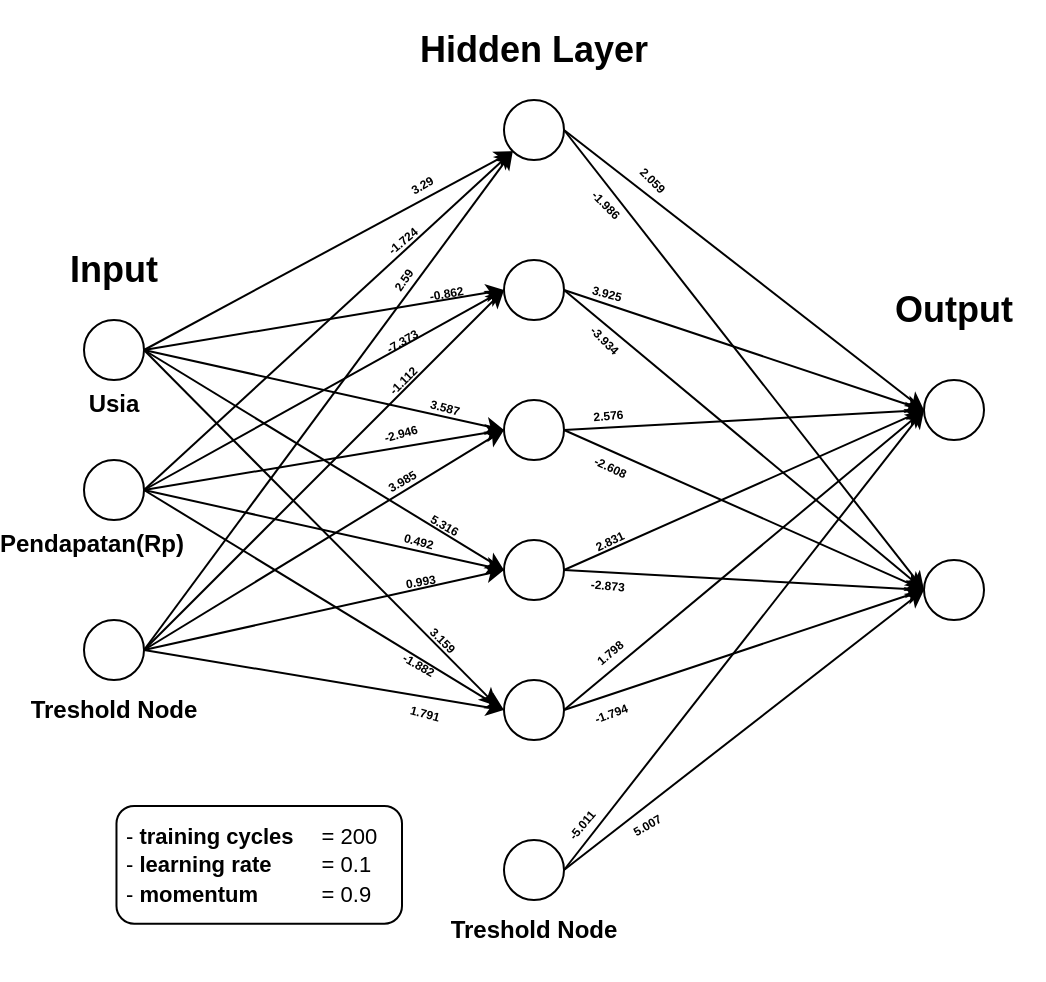 <mxfile version="25.0.1">
  <diagram name="Page-1" id="X04Mw3Gw8nxOII69zzvJ">
    <mxGraphModel dx="1034" dy="477" grid="1" gridSize="10" guides="1" tooltips="1" connect="1" arrows="1" fold="1" page="1" pageScale="1" pageWidth="850" pageHeight="1100" math="0" shadow="0">
      <root>
        <mxCell id="0" />
        <mxCell id="1" parent="0" />
        <mxCell id="LGlkHWS4qKsqTmbDjTO9-1" value="" style="ellipse;whiteSpace=wrap;html=1;aspect=fixed;" vertex="1" parent="1">
          <mxGeometry x="161" y="398" width="30" height="30" as="geometry" />
        </mxCell>
        <mxCell id="LGlkHWS4qKsqTmbDjTO9-2" value="" style="ellipse;whiteSpace=wrap;html=1;aspect=fixed;" vertex="1" parent="1">
          <mxGeometry x="161" y="248" width="30" height="30" as="geometry" />
        </mxCell>
        <mxCell id="LGlkHWS4qKsqTmbDjTO9-3" value="" style="ellipse;whiteSpace=wrap;html=1;aspect=fixed;" vertex="1" parent="1">
          <mxGeometry x="161" y="318" width="30" height="30" as="geometry" />
        </mxCell>
        <mxCell id="LGlkHWS4qKsqTmbDjTO9-4" value="" style="ellipse;whiteSpace=wrap;html=1;aspect=fixed;" vertex="1" parent="1">
          <mxGeometry x="371" y="508" width="30" height="30" as="geometry" />
        </mxCell>
        <mxCell id="LGlkHWS4qKsqTmbDjTO9-6" value="" style="ellipse;whiteSpace=wrap;html=1;aspect=fixed;" vertex="1" parent="1">
          <mxGeometry x="371" y="138" width="30" height="30" as="geometry" />
        </mxCell>
        <mxCell id="LGlkHWS4qKsqTmbDjTO9-7" value="" style="ellipse;whiteSpace=wrap;html=1;aspect=fixed;" vertex="1" parent="1">
          <mxGeometry x="371" y="218" width="30" height="30" as="geometry" />
        </mxCell>
        <mxCell id="LGlkHWS4qKsqTmbDjTO9-8" value="" style="ellipse;whiteSpace=wrap;html=1;aspect=fixed;" vertex="1" parent="1">
          <mxGeometry x="371" y="288" width="30" height="30" as="geometry" />
        </mxCell>
        <mxCell id="LGlkHWS4qKsqTmbDjTO9-9" value="" style="ellipse;whiteSpace=wrap;html=1;aspect=fixed;" vertex="1" parent="1">
          <mxGeometry x="371" y="358" width="30" height="30" as="geometry" />
        </mxCell>
        <mxCell id="LGlkHWS4qKsqTmbDjTO9-10" value="" style="ellipse;whiteSpace=wrap;html=1;aspect=fixed;" vertex="1" parent="1">
          <mxGeometry x="371" y="428" width="30" height="30" as="geometry" />
        </mxCell>
        <mxCell id="LGlkHWS4qKsqTmbDjTO9-13" value="" style="ellipse;whiteSpace=wrap;html=1;aspect=fixed;" vertex="1" parent="1">
          <mxGeometry x="581" y="368" width="30" height="30" as="geometry" />
        </mxCell>
        <mxCell id="LGlkHWS4qKsqTmbDjTO9-14" value="" style="ellipse;whiteSpace=wrap;html=1;aspect=fixed;" vertex="1" parent="1">
          <mxGeometry x="581" y="278" width="30" height="30" as="geometry" />
        </mxCell>
        <mxCell id="LGlkHWS4qKsqTmbDjTO9-15" value="" style="endArrow=classic;html=1;rounded=0;exitX=1;exitY=0.5;exitDx=0;exitDy=0;entryX=0;entryY=1;entryDx=0;entryDy=0;" edge="1" parent="1" source="LGlkHWS4qKsqTmbDjTO9-2" target="LGlkHWS4qKsqTmbDjTO9-6">
          <mxGeometry width="50" height="50" relative="1" as="geometry">
            <mxPoint x="431" y="438" as="sourcePoint" />
            <mxPoint x="481" y="388" as="targetPoint" />
          </mxGeometry>
        </mxCell>
        <mxCell id="LGlkHWS4qKsqTmbDjTO9-16" value="" style="endArrow=classic;html=1;rounded=0;exitX=1;exitY=0.5;exitDx=0;exitDy=0;entryX=0;entryY=1;entryDx=0;entryDy=0;" edge="1" parent="1" source="LGlkHWS4qKsqTmbDjTO9-1" target="LGlkHWS4qKsqTmbDjTO9-6">
          <mxGeometry width="50" height="50" relative="1" as="geometry">
            <mxPoint x="241" y="283" as="sourcePoint" />
            <mxPoint x="385" y="174" as="targetPoint" />
          </mxGeometry>
        </mxCell>
        <mxCell id="LGlkHWS4qKsqTmbDjTO9-17" value="" style="endArrow=classic;html=1;rounded=0;exitX=1;exitY=0.5;exitDx=0;exitDy=0;entryX=0;entryY=1;entryDx=0;entryDy=0;" edge="1" parent="1" source="LGlkHWS4qKsqTmbDjTO9-3" target="LGlkHWS4qKsqTmbDjTO9-6">
          <mxGeometry width="50" height="50" relative="1" as="geometry">
            <mxPoint x="251" y="293" as="sourcePoint" />
            <mxPoint x="371" y="168" as="targetPoint" />
          </mxGeometry>
        </mxCell>
        <mxCell id="LGlkHWS4qKsqTmbDjTO9-18" value="" style="endArrow=classic;html=1;rounded=0;exitX=1;exitY=0.5;exitDx=0;exitDy=0;entryX=0;entryY=0.5;entryDx=0;entryDy=0;" edge="1" parent="1" source="LGlkHWS4qKsqTmbDjTO9-2" target="LGlkHWS4qKsqTmbDjTO9-7">
          <mxGeometry width="50" height="50" relative="1" as="geometry">
            <mxPoint x="241" y="413" as="sourcePoint" />
            <mxPoint x="385" y="174" as="targetPoint" />
          </mxGeometry>
        </mxCell>
        <mxCell id="LGlkHWS4qKsqTmbDjTO9-19" value="" style="endArrow=classic;html=1;rounded=0;exitX=1;exitY=0.5;exitDx=0;exitDy=0;entryX=0;entryY=0.5;entryDx=0;entryDy=0;" edge="1" parent="1" source="LGlkHWS4qKsqTmbDjTO9-3" target="LGlkHWS4qKsqTmbDjTO9-7">
          <mxGeometry width="50" height="50" relative="1" as="geometry">
            <mxPoint x="241" y="283" as="sourcePoint" />
            <mxPoint x="381" y="243" as="targetPoint" />
          </mxGeometry>
        </mxCell>
        <mxCell id="LGlkHWS4qKsqTmbDjTO9-20" value="" style="endArrow=classic;html=1;rounded=0;exitX=1;exitY=0.5;exitDx=0;exitDy=0;entryX=0;entryY=0.5;entryDx=0;entryDy=0;" edge="1" parent="1" source="LGlkHWS4qKsqTmbDjTO9-1" target="LGlkHWS4qKsqTmbDjTO9-7">
          <mxGeometry width="50" height="50" relative="1" as="geometry">
            <mxPoint x="241" y="343" as="sourcePoint" />
            <mxPoint x="378" y="248" as="targetPoint" />
          </mxGeometry>
        </mxCell>
        <mxCell id="LGlkHWS4qKsqTmbDjTO9-21" value="" style="endArrow=classic;html=1;rounded=0;exitX=1;exitY=0.5;exitDx=0;exitDy=0;entryX=0;entryY=0.5;entryDx=0;entryDy=0;" edge="1" parent="1" source="LGlkHWS4qKsqTmbDjTO9-1" target="LGlkHWS4qKsqTmbDjTO9-8">
          <mxGeometry width="50" height="50" relative="1" as="geometry">
            <mxPoint x="241" y="413" as="sourcePoint" />
            <mxPoint x="381" y="243" as="targetPoint" />
          </mxGeometry>
        </mxCell>
        <mxCell id="LGlkHWS4qKsqTmbDjTO9-22" value="" style="endArrow=classic;html=1;rounded=0;exitX=1;exitY=0.5;exitDx=0;exitDy=0;entryX=0;entryY=0.5;entryDx=0;entryDy=0;" edge="1" parent="1" source="LGlkHWS4qKsqTmbDjTO9-2" target="LGlkHWS4qKsqTmbDjTO9-8">
          <mxGeometry width="50" height="50" relative="1" as="geometry">
            <mxPoint x="241" y="413" as="sourcePoint" />
            <mxPoint x="381" y="313" as="targetPoint" />
          </mxGeometry>
        </mxCell>
        <mxCell id="LGlkHWS4qKsqTmbDjTO9-23" value="" style="endArrow=classic;html=1;rounded=0;exitX=1;exitY=0.5;exitDx=0;exitDy=0;entryX=0;entryY=0.5;entryDx=0;entryDy=0;" edge="1" parent="1" source="LGlkHWS4qKsqTmbDjTO9-3" target="LGlkHWS4qKsqTmbDjTO9-8">
          <mxGeometry width="50" height="50" relative="1" as="geometry">
            <mxPoint x="241" y="283" as="sourcePoint" />
            <mxPoint x="381" y="313" as="targetPoint" />
          </mxGeometry>
        </mxCell>
        <mxCell id="LGlkHWS4qKsqTmbDjTO9-24" value="" style="endArrow=classic;html=1;rounded=0;entryX=0;entryY=0.5;entryDx=0;entryDy=0;exitX=1;exitY=0.5;exitDx=0;exitDy=0;" edge="1" parent="1" source="LGlkHWS4qKsqTmbDjTO9-1" target="LGlkHWS4qKsqTmbDjTO9-9">
          <mxGeometry width="50" height="50" relative="1" as="geometry">
            <mxPoint x="231" y="398" as="sourcePoint" />
            <mxPoint x="381" y="313" as="targetPoint" />
          </mxGeometry>
        </mxCell>
        <mxCell id="LGlkHWS4qKsqTmbDjTO9-25" value="" style="endArrow=classic;html=1;rounded=0;entryX=0;entryY=0.5;entryDx=0;entryDy=0;exitX=1;exitY=0.5;exitDx=0;exitDy=0;" edge="1" parent="1" source="LGlkHWS4qKsqTmbDjTO9-3" target="LGlkHWS4qKsqTmbDjTO9-9">
          <mxGeometry width="50" height="50" relative="1" as="geometry">
            <mxPoint x="241" y="413" as="sourcePoint" />
            <mxPoint x="381" y="383" as="targetPoint" />
          </mxGeometry>
        </mxCell>
        <mxCell id="LGlkHWS4qKsqTmbDjTO9-26" value="" style="endArrow=classic;html=1;rounded=0;entryX=0;entryY=0.5;entryDx=0;entryDy=0;exitX=1;exitY=0.5;exitDx=0;exitDy=0;" edge="1" parent="1" source="LGlkHWS4qKsqTmbDjTO9-2" target="LGlkHWS4qKsqTmbDjTO9-9">
          <mxGeometry width="50" height="50" relative="1" as="geometry">
            <mxPoint x="241" y="343" as="sourcePoint" />
            <mxPoint x="381" y="383" as="targetPoint" />
          </mxGeometry>
        </mxCell>
        <mxCell id="LGlkHWS4qKsqTmbDjTO9-27" value="" style="endArrow=classic;html=1;rounded=0;entryX=0;entryY=0.5;entryDx=0;entryDy=0;exitX=1;exitY=0.5;exitDx=0;exitDy=0;" edge="1" parent="1" source="LGlkHWS4qKsqTmbDjTO9-3" target="LGlkHWS4qKsqTmbDjTO9-10">
          <mxGeometry width="50" height="50" relative="1" as="geometry">
            <mxPoint x="191" y="338" as="sourcePoint" />
            <mxPoint x="381" y="383" as="targetPoint" />
          </mxGeometry>
        </mxCell>
        <mxCell id="LGlkHWS4qKsqTmbDjTO9-30" value="" style="endArrow=classic;html=1;rounded=0;entryX=-0.11;entryY=0.441;entryDx=0;entryDy=0;exitX=1;exitY=0.5;exitDx=0;exitDy=0;entryPerimeter=0;" edge="1" parent="1" source="LGlkHWS4qKsqTmbDjTO9-2" target="LGlkHWS4qKsqTmbDjTO9-10">
          <mxGeometry width="50" height="50" relative="1" as="geometry">
            <mxPoint x="211" y="433" as="sourcePoint" />
            <mxPoint x="391" y="463" as="targetPoint" />
          </mxGeometry>
        </mxCell>
        <mxCell id="LGlkHWS4qKsqTmbDjTO9-31" value="" style="endArrow=classic;html=1;rounded=0;entryX=0;entryY=0.5;entryDx=0;entryDy=0;exitX=1;exitY=0.5;exitDx=0;exitDy=0;" edge="1" parent="1" source="LGlkHWS4qKsqTmbDjTO9-1" target="LGlkHWS4qKsqTmbDjTO9-10">
          <mxGeometry width="50" height="50" relative="1" as="geometry">
            <mxPoint x="201" y="423" as="sourcePoint" />
            <mxPoint x="381" y="533" as="targetPoint" />
          </mxGeometry>
        </mxCell>
        <mxCell id="LGlkHWS4qKsqTmbDjTO9-34" value="" style="endArrow=classic;html=1;rounded=0;exitX=1;exitY=0.5;exitDx=0;exitDy=0;entryX=0;entryY=0.5;entryDx=0;entryDy=0;" edge="1" parent="1" source="LGlkHWS4qKsqTmbDjTO9-6" target="LGlkHWS4qKsqTmbDjTO9-14">
          <mxGeometry width="50" height="50" relative="1" as="geometry">
            <mxPoint x="201" y="273" as="sourcePoint" />
            <mxPoint x="385" y="174" as="targetPoint" />
          </mxGeometry>
        </mxCell>
        <mxCell id="LGlkHWS4qKsqTmbDjTO9-35" value="" style="endArrow=classic;html=1;rounded=0;exitX=1;exitY=0.5;exitDx=0;exitDy=0;entryX=0;entryY=0.5;entryDx=0;entryDy=0;" edge="1" parent="1" source="LGlkHWS4qKsqTmbDjTO9-7" target="LGlkHWS4qKsqTmbDjTO9-14">
          <mxGeometry width="50" height="50" relative="1" as="geometry">
            <mxPoint x="411" y="163" as="sourcePoint" />
            <mxPoint x="556" y="303" as="targetPoint" />
          </mxGeometry>
        </mxCell>
        <mxCell id="LGlkHWS4qKsqTmbDjTO9-36" value="" style="endArrow=classic;html=1;rounded=0;exitX=1;exitY=0.5;exitDx=0;exitDy=0;entryX=0;entryY=0.5;entryDx=0;entryDy=0;" edge="1" parent="1" source="LGlkHWS4qKsqTmbDjTO9-8" target="LGlkHWS4qKsqTmbDjTO9-14">
          <mxGeometry width="50" height="50" relative="1" as="geometry">
            <mxPoint x="411" y="243" as="sourcePoint" />
            <mxPoint x="556" y="303" as="targetPoint" />
          </mxGeometry>
        </mxCell>
        <mxCell id="LGlkHWS4qKsqTmbDjTO9-37" value="" style="endArrow=classic;html=1;rounded=0;exitX=1;exitY=0.5;exitDx=0;exitDy=0;entryX=0;entryY=0.5;entryDx=0;entryDy=0;" edge="1" parent="1" source="LGlkHWS4qKsqTmbDjTO9-9" target="LGlkHWS4qKsqTmbDjTO9-13">
          <mxGeometry width="50" height="50" relative="1" as="geometry">
            <mxPoint x="411" y="313" as="sourcePoint" />
            <mxPoint x="556" y="303" as="targetPoint" />
          </mxGeometry>
        </mxCell>
        <mxCell id="LGlkHWS4qKsqTmbDjTO9-38" value="" style="endArrow=classic;html=1;rounded=0;exitX=1;exitY=0.5;exitDx=0;exitDy=0;entryX=0;entryY=0.5;entryDx=0;entryDy=0;" edge="1" parent="1" source="LGlkHWS4qKsqTmbDjTO9-10" target="LGlkHWS4qKsqTmbDjTO9-13">
          <mxGeometry width="50" height="50" relative="1" as="geometry">
            <mxPoint x="411" y="383" as="sourcePoint" />
            <mxPoint x="556" y="393" as="targetPoint" />
          </mxGeometry>
        </mxCell>
        <mxCell id="LGlkHWS4qKsqTmbDjTO9-39" value="" style="endArrow=classic;html=1;rounded=0;exitX=1;exitY=0.5;exitDx=0;exitDy=0;entryX=0;entryY=0.5;entryDx=0;entryDy=0;" edge="1" parent="1" source="LGlkHWS4qKsqTmbDjTO9-4" target="LGlkHWS4qKsqTmbDjTO9-13">
          <mxGeometry width="50" height="50" relative="1" as="geometry">
            <mxPoint x="411" y="453" as="sourcePoint" />
            <mxPoint x="556" y="393" as="targetPoint" />
          </mxGeometry>
        </mxCell>
        <mxCell id="LGlkHWS4qKsqTmbDjTO9-40" value="" style="endArrow=classic;html=1;rounded=0;exitX=1;exitY=0.5;exitDx=0;exitDy=0;entryX=0;entryY=0.5;entryDx=0;entryDy=0;" edge="1" parent="1" source="LGlkHWS4qKsqTmbDjTO9-9" target="LGlkHWS4qKsqTmbDjTO9-14">
          <mxGeometry width="50" height="50" relative="1" as="geometry">
            <mxPoint x="411" y="313" as="sourcePoint" />
            <mxPoint x="556" y="303" as="targetPoint" />
          </mxGeometry>
        </mxCell>
        <mxCell id="LGlkHWS4qKsqTmbDjTO9-41" value="" style="endArrow=classic;html=1;rounded=0;exitX=1;exitY=0.5;exitDx=0;exitDy=0;entryX=0;entryY=0.5;entryDx=0;entryDy=0;" edge="1" parent="1" source="LGlkHWS4qKsqTmbDjTO9-10" target="LGlkHWS4qKsqTmbDjTO9-14">
          <mxGeometry width="50" height="50" relative="1" as="geometry">
            <mxPoint x="411" y="383" as="sourcePoint" />
            <mxPoint x="556" y="303" as="targetPoint" />
          </mxGeometry>
        </mxCell>
        <mxCell id="LGlkHWS4qKsqTmbDjTO9-42" value="" style="endArrow=classic;html=1;rounded=0;entryX=0;entryY=0.5;entryDx=0;entryDy=0;exitX=1;exitY=0.5;exitDx=0;exitDy=0;" edge="1" parent="1" source="LGlkHWS4qKsqTmbDjTO9-4" target="LGlkHWS4qKsqTmbDjTO9-14">
          <mxGeometry width="50" height="50" relative="1" as="geometry">
            <mxPoint x="411" y="518" as="sourcePoint" />
            <mxPoint x="556" y="303" as="targetPoint" />
          </mxGeometry>
        </mxCell>
        <mxCell id="LGlkHWS4qKsqTmbDjTO9-43" value="" style="endArrow=classic;html=1;rounded=0;exitX=1;exitY=0.5;exitDx=0;exitDy=0;entryX=0;entryY=0.5;entryDx=0;entryDy=0;" edge="1" parent="1" source="LGlkHWS4qKsqTmbDjTO9-8" target="LGlkHWS4qKsqTmbDjTO9-13">
          <mxGeometry width="50" height="50" relative="1" as="geometry">
            <mxPoint x="411" y="383" as="sourcePoint" />
            <mxPoint x="556" y="393" as="targetPoint" />
          </mxGeometry>
        </mxCell>
        <mxCell id="LGlkHWS4qKsqTmbDjTO9-44" value="" style="endArrow=classic;html=1;rounded=0;entryX=0;entryY=0.5;entryDx=0;entryDy=0;exitX=1;exitY=0.5;exitDx=0;exitDy=0;" edge="1" parent="1" source="LGlkHWS4qKsqTmbDjTO9-7" target="LGlkHWS4qKsqTmbDjTO9-13">
          <mxGeometry width="50" height="50" relative="1" as="geometry">
            <mxPoint x="411" y="248" as="sourcePoint" />
            <mxPoint x="556" y="393" as="targetPoint" />
          </mxGeometry>
        </mxCell>
        <mxCell id="LGlkHWS4qKsqTmbDjTO9-45" value="" style="endArrow=classic;html=1;rounded=0;entryX=0;entryY=0.5;entryDx=0;entryDy=0;exitX=1;exitY=0.5;exitDx=0;exitDy=0;" edge="1" parent="1" source="LGlkHWS4qKsqTmbDjTO9-6" target="LGlkHWS4qKsqTmbDjTO9-13">
          <mxGeometry width="50" height="50" relative="1" as="geometry">
            <mxPoint x="411" y="188" as="sourcePoint" />
            <mxPoint x="556" y="393" as="targetPoint" />
          </mxGeometry>
        </mxCell>
        <mxCell id="LGlkHWS4qKsqTmbDjTO9-46" value="&lt;b&gt;&lt;font style=&quot;font-size: 18px;&quot;&gt;Input&lt;/font&gt;&lt;/b&gt;" style="text;strokeColor=none;align=center;fillColor=none;html=1;verticalAlign=middle;whiteSpace=wrap;rounded=0;" vertex="1" parent="1">
          <mxGeometry x="131" y="198" width="90" height="50" as="geometry" />
        </mxCell>
        <mxCell id="LGlkHWS4qKsqTmbDjTO9-47" value="&lt;b&gt;&lt;font style=&quot;font-size: 18px;&quot;&gt;Hidden Layer&lt;/font&gt;&lt;/b&gt;" style="text;strokeColor=none;align=center;fillColor=none;html=1;verticalAlign=middle;whiteSpace=wrap;rounded=0;" vertex="1" parent="1">
          <mxGeometry x="326" y="88" width="120" height="50" as="geometry" />
        </mxCell>
        <mxCell id="LGlkHWS4qKsqTmbDjTO9-48" value="&lt;b&gt;&lt;font style=&quot;font-size: 18px;&quot;&gt;Output&lt;/font&gt;&lt;/b&gt;" style="text;strokeColor=none;align=center;fillColor=none;html=1;verticalAlign=middle;whiteSpace=wrap;rounded=0;" vertex="1" parent="1">
          <mxGeometry x="551" y="218" width="90" height="50" as="geometry" />
        </mxCell>
        <mxCell id="LGlkHWS4qKsqTmbDjTO9-50" value="&lt;b&gt;&lt;font style=&quot;font-size: 12px;&quot;&gt;Treshold Node&lt;/font&gt;&lt;/b&gt;" style="text;strokeColor=none;align=center;fillColor=none;html=1;verticalAlign=middle;whiteSpace=wrap;rounded=0;" vertex="1" parent="1">
          <mxGeometry x="131" y="418" width="90" height="50" as="geometry" />
        </mxCell>
        <mxCell id="LGlkHWS4qKsqTmbDjTO9-51" value="&lt;b&gt;&lt;font style=&quot;font-size: 12px;&quot;&gt;Treshold Node&lt;/font&gt;&lt;/b&gt;" style="text;strokeColor=none;align=center;fillColor=none;html=1;verticalAlign=middle;whiteSpace=wrap;rounded=0;" vertex="1" parent="1">
          <mxGeometry x="341" y="528" width="90" height="50" as="geometry" />
        </mxCell>
        <mxCell id="LGlkHWS4qKsqTmbDjTO9-52" value="&lt;font style=&quot;font-size: 6px;&quot;&gt;&lt;b style=&quot;&quot;&gt;3.29&lt;/b&gt;&lt;/font&gt;" style="text;strokeColor=none;align=center;fillColor=none;html=1;verticalAlign=middle;whiteSpace=wrap;rounded=0;rotation=-30;" vertex="1" parent="1">
          <mxGeometry x="307.24" y="170" width="43.76" height="17.06" as="geometry" />
        </mxCell>
        <mxCell id="LGlkHWS4qKsqTmbDjTO9-54" value="&lt;font style=&quot;font-size: 6px;&quot;&gt;&lt;b style=&quot;&quot;&gt;-1.724&lt;/b&gt;&lt;/font&gt;" style="text;strokeColor=none;align=center;fillColor=none;html=1;verticalAlign=middle;whiteSpace=wrap;rounded=0;rotation=-40;" vertex="1" parent="1">
          <mxGeometry x="297.24" y="198" width="43.76" height="17.06" as="geometry" />
        </mxCell>
        <mxCell id="LGlkHWS4qKsqTmbDjTO9-58" value="&lt;font style=&quot;font-size: 6px;&quot;&gt;&lt;b style=&quot;&quot;&gt;2.59&lt;/b&gt;&lt;/font&gt;" style="text;strokeColor=none;align=center;fillColor=none;html=1;verticalAlign=middle;whiteSpace=wrap;rounded=0;rotation=-55;" vertex="1" parent="1">
          <mxGeometry x="297.24" y="218" width="43.76" height="17.06" as="geometry" />
        </mxCell>
        <mxCell id="LGlkHWS4qKsqTmbDjTO9-61" value="&lt;font style=&quot;font-size: 6px;&quot;&gt;&lt;b style=&quot;&quot;&gt;-0.862&lt;/b&gt;&lt;/font&gt;" style="text;strokeColor=none;align=center;fillColor=none;html=1;verticalAlign=middle;whiteSpace=wrap;rounded=0;rotation=-10;" vertex="1" parent="1">
          <mxGeometry x="320" y="224.47" width="43.76" height="17.06" as="geometry" />
        </mxCell>
        <mxCell id="LGlkHWS4qKsqTmbDjTO9-62" value="&lt;font style=&quot;font-size: 6px;&quot;&gt;&lt;b style=&quot;&quot;&gt;-7.373&lt;/b&gt;&lt;/font&gt;" style="text;strokeColor=none;align=center;fillColor=none;html=1;verticalAlign=middle;whiteSpace=wrap;rounded=0;rotation=-30;" vertex="1" parent="1">
          <mxGeometry x="297.24" y="248" width="43.76" height="17.06" as="geometry" />
        </mxCell>
        <mxCell id="LGlkHWS4qKsqTmbDjTO9-63" value="&lt;font style=&quot;font-size: 6px;&quot;&gt;&lt;b style=&quot;&quot;&gt;-1.112&lt;/b&gt;&lt;/font&gt;" style="text;strokeColor=none;align=center;fillColor=none;html=1;verticalAlign=middle;whiteSpace=wrap;rounded=0;rotation=-45;" vertex="1" parent="1">
          <mxGeometry x="297.24" y="268" width="43.76" height="17.06" as="geometry" />
        </mxCell>
        <mxCell id="LGlkHWS4qKsqTmbDjTO9-65" value="&lt;span style=&quot;font-size: 6px;&quot;&gt;&lt;b&gt;5.316&lt;/b&gt;&lt;/span&gt;" style="text;strokeColor=none;align=center;fillColor=none;html=1;verticalAlign=middle;whiteSpace=wrap;rounded=0;rotation=30;" vertex="1" parent="1">
          <mxGeometry x="320" y="340.94" width="43.76" height="17.06" as="geometry" />
        </mxCell>
        <mxCell id="LGlkHWS4qKsqTmbDjTO9-67" value="&lt;span style=&quot;font-size: 6px;&quot;&gt;&lt;b&gt;-2.946&lt;/b&gt;&lt;/span&gt;" style="text;strokeColor=none;align=center;fillColor=none;html=1;verticalAlign=middle;whiteSpace=wrap;rounded=0;rotation=-15;" vertex="1" parent="1">
          <mxGeometry x="297.24" y="294.47" width="43.76" height="17.06" as="geometry" />
        </mxCell>
        <mxCell id="LGlkHWS4qKsqTmbDjTO9-68" value="&lt;span style=&quot;font-size: 6px;&quot;&gt;&lt;b&gt;3.985&lt;/b&gt;&lt;/span&gt;" style="text;strokeColor=none;align=center;fillColor=none;html=1;verticalAlign=middle;whiteSpace=wrap;rounded=0;rotation=-30;" vertex="1" parent="1">
          <mxGeometry x="297.24" y="318.0" width="43.76" height="17.06" as="geometry" />
        </mxCell>
        <mxCell id="LGlkHWS4qKsqTmbDjTO9-69" value="&lt;span style=&quot;font-size: 6px;&quot;&gt;&lt;b&gt;3.587&lt;/b&gt;&lt;/span&gt;" style="text;strokeColor=none;align=center;fillColor=none;html=1;verticalAlign=middle;whiteSpace=wrap;rounded=0;rotation=15;" vertex="1" parent="1">
          <mxGeometry x="320" y="281.53" width="43.76" height="17.06" as="geometry" />
        </mxCell>
        <mxCell id="LGlkHWS4qKsqTmbDjTO9-70" value="&lt;span style=&quot;font-size: 6px;&quot;&gt;&lt;b&gt;0.492&lt;/b&gt;&lt;/span&gt;" style="text;strokeColor=none;align=center;fillColor=none;html=1;verticalAlign=middle;whiteSpace=wrap;rounded=0;rotation=15;" vertex="1" parent="1">
          <mxGeometry x="307.24" y="348.0" width="43.76" height="17.06" as="geometry" />
        </mxCell>
        <mxCell id="LGlkHWS4qKsqTmbDjTO9-71" value="&lt;span style=&quot;font-size: 6px;&quot;&gt;&lt;b&gt;0.993&lt;/b&gt;&lt;/span&gt;" style="text;strokeColor=none;align=center;fillColor=none;html=1;verticalAlign=middle;whiteSpace=wrap;rounded=0;rotation=-10;" vertex="1" parent="1">
          <mxGeometry x="307.24" y="368.0" width="43.76" height="17.06" as="geometry" />
        </mxCell>
        <mxCell id="LGlkHWS4qKsqTmbDjTO9-72" value="&lt;span style=&quot;font-size: 6px;&quot;&gt;&lt;b&gt;3.159&lt;/b&gt;&lt;/span&gt;" style="text;strokeColor=none;align=center;fillColor=none;html=1;verticalAlign=middle;whiteSpace=wrap;rounded=0;rotation=45;" vertex="1" parent="1">
          <mxGeometry x="320" y="398.0" width="43.76" height="17.06" as="geometry" />
        </mxCell>
        <mxCell id="LGlkHWS4qKsqTmbDjTO9-75" value="&lt;span style=&quot;font-size: 6px;&quot;&gt;&lt;b&gt;-1.882&lt;/b&gt;&lt;/span&gt;" style="text;strokeColor=none;align=center;fillColor=none;html=1;verticalAlign=middle;whiteSpace=wrap;rounded=0;rotation=30;" vertex="1" parent="1">
          <mxGeometry x="307.24" y="410.94" width="43.76" height="17.06" as="geometry" />
        </mxCell>
        <mxCell id="LGlkHWS4qKsqTmbDjTO9-77" value="&lt;span style=&quot;font-size: 6px;&quot;&gt;&lt;b&gt;1.791&lt;/b&gt;&lt;/span&gt;" style="text;strokeColor=none;align=center;fillColor=none;html=1;verticalAlign=middle;whiteSpace=wrap;rounded=0;rotation=15;" vertex="1" parent="1">
          <mxGeometry x="310" y="434.47" width="43.76" height="17.06" as="geometry" />
        </mxCell>
        <mxCell id="LGlkHWS4qKsqTmbDjTO9-80" value="&lt;b&gt;&lt;font style=&quot;font-size: 12px;&quot;&gt;Usia&lt;/font&gt;&lt;/b&gt;" style="text;strokeColor=none;align=center;fillColor=none;html=1;verticalAlign=middle;whiteSpace=wrap;rounded=0;" vertex="1" parent="1">
          <mxGeometry x="131" y="265.06" width="90" height="50" as="geometry" />
        </mxCell>
        <mxCell id="LGlkHWS4qKsqTmbDjTO9-81" value="&lt;b&gt;&lt;font style=&quot;font-size: 12px;&quot;&gt;Pendapatan(Rp)&lt;/font&gt;&lt;/b&gt;" style="text;strokeColor=none;align=center;fillColor=none;html=1;verticalAlign=middle;whiteSpace=wrap;rounded=0;" vertex="1" parent="1">
          <mxGeometry x="120" y="335.06" width="90" height="50" as="geometry" />
        </mxCell>
        <mxCell id="LGlkHWS4qKsqTmbDjTO9-85" value="&lt;font style=&quot;font-size: 6px;&quot;&gt;&lt;b style=&quot;&quot;&gt;2.059&lt;/b&gt;&lt;/font&gt;" style="text;strokeColor=none;align=center;fillColor=none;html=1;verticalAlign=middle;whiteSpace=wrap;rounded=0;rotation=45;" vertex="1" parent="1">
          <mxGeometry x="425.0" y="168" width="43.76" height="17.06" as="geometry" />
        </mxCell>
        <mxCell id="LGlkHWS4qKsqTmbDjTO9-89" value="&lt;font style=&quot;font-size: 6px;&quot;&gt;&lt;b style=&quot;&quot;&gt;3.925&lt;/b&gt;&lt;/font&gt;" style="text;strokeColor=none;align=center;fillColor=none;html=1;verticalAlign=middle;whiteSpace=wrap;rounded=0;rotation=15;" vertex="1" parent="1">
          <mxGeometry x="401.0" y="224.47" width="43.76" height="17.06" as="geometry" />
        </mxCell>
        <mxCell id="LGlkHWS4qKsqTmbDjTO9-91" value="&lt;font style=&quot;font-size: 6px;&quot;&gt;&lt;b style=&quot;&quot;&gt;2.576&lt;/b&gt;&lt;/font&gt;" style="text;strokeColor=none;align=center;fillColor=none;html=1;verticalAlign=middle;whiteSpace=wrap;rounded=0;rotation=-5;" vertex="1" parent="1">
          <mxGeometry x="401.0" y="285.06" width="43.76" height="17.06" as="geometry" />
        </mxCell>
        <mxCell id="LGlkHWS4qKsqTmbDjTO9-92" value="&lt;font style=&quot;font-size: 6px;&quot;&gt;&lt;b style=&quot;&quot;&gt;2.831&lt;/b&gt;&lt;/font&gt;" style="text;strokeColor=none;align=center;fillColor=none;html=1;verticalAlign=middle;whiteSpace=wrap;rounded=0;rotation=-25;" vertex="1" parent="1">
          <mxGeometry x="401.0" y="348.0" width="43.76" height="17.06" as="geometry" />
        </mxCell>
        <mxCell id="LGlkHWS4qKsqTmbDjTO9-93" value="&lt;font style=&quot;font-size: 6px;&quot;&gt;&lt;b style=&quot;&quot;&gt;1.798&lt;/b&gt;&lt;/font&gt;" style="text;strokeColor=none;align=center;fillColor=none;html=1;verticalAlign=middle;whiteSpace=wrap;rounded=0;rotation=-40;" vertex="1" parent="1">
          <mxGeometry x="401.0" y="404.47" width="43.76" height="17.06" as="geometry" />
        </mxCell>
        <mxCell id="LGlkHWS4qKsqTmbDjTO9-94" value="&lt;font style=&quot;font-size: 6px;&quot;&gt;&lt;b style=&quot;&quot;&gt;-5.011&lt;/b&gt;&lt;/font&gt;" style="text;strokeColor=none;align=center;fillColor=none;html=1;verticalAlign=middle;whiteSpace=wrap;rounded=0;rotation=-50;" vertex="1" parent="1">
          <mxGeometry x="387.24" y="490.94" width="43.76" height="17.06" as="geometry" />
        </mxCell>
        <mxCell id="LGlkHWS4qKsqTmbDjTO9-95" value="&lt;font style=&quot;font-size: 6px;&quot;&gt;&lt;b style=&quot;&quot;&gt;-1.986&lt;/b&gt;&lt;/font&gt;" style="text;strokeColor=none;align=center;fillColor=none;html=1;verticalAlign=middle;whiteSpace=wrap;rounded=0;rotation=45;" vertex="1" parent="1">
          <mxGeometry x="401.0" y="180.94" width="43.76" height="17.06" as="geometry" />
        </mxCell>
        <mxCell id="LGlkHWS4qKsqTmbDjTO9-96" value="&lt;font style=&quot;font-size: 6px;&quot;&gt;&lt;b style=&quot;&quot;&gt;-3.934&lt;/b&gt;&lt;/font&gt;" style="text;strokeColor=none;align=center;fillColor=none;html=1;verticalAlign=middle;whiteSpace=wrap;rounded=0;rotation=45;" vertex="1" parent="1">
          <mxGeometry x="401.0" y="248" width="43.76" height="17.06" as="geometry" />
        </mxCell>
        <mxCell id="LGlkHWS4qKsqTmbDjTO9-97" value="&lt;font style=&quot;font-size: 6px;&quot;&gt;&lt;b style=&quot;&quot;&gt;-2.608&lt;/b&gt;&lt;/font&gt;" style="text;strokeColor=none;align=center;fillColor=none;html=1;verticalAlign=middle;whiteSpace=wrap;rounded=0;rotation=25;" vertex="1" parent="1">
          <mxGeometry x="403.0" y="311.53" width="43.76" height="17.06" as="geometry" />
        </mxCell>
        <mxCell id="LGlkHWS4qKsqTmbDjTO9-98" value="&lt;font style=&quot;font-size: 6px;&quot;&gt;&lt;b style=&quot;&quot;&gt;-2.873&lt;/b&gt;&lt;/font&gt;" style="text;strokeColor=none;align=center;fillColor=none;html=1;verticalAlign=middle;whiteSpace=wrap;rounded=0;rotation=5;" vertex="1" parent="1">
          <mxGeometry x="401.0" y="370.94" width="43.76" height="17.06" as="geometry" />
        </mxCell>
        <mxCell id="LGlkHWS4qKsqTmbDjTO9-99" value="&lt;font style=&quot;font-size: 6px;&quot;&gt;&lt;b style=&quot;&quot;&gt;-1.794&lt;/b&gt;&lt;/font&gt;" style="text;strokeColor=none;align=center;fillColor=none;html=1;verticalAlign=middle;whiteSpace=wrap;rounded=0;rotation=-20;" vertex="1" parent="1">
          <mxGeometry x="402.24" y="434.47" width="43.76" height="17.06" as="geometry" />
        </mxCell>
        <mxCell id="LGlkHWS4qKsqTmbDjTO9-100" value="&lt;font style=&quot;font-size: 6px;&quot;&gt;&lt;b style=&quot;&quot;&gt;5.007&lt;/b&gt;&lt;/font&gt;" style="text;strokeColor=none;align=center;fillColor=none;html=1;verticalAlign=middle;whiteSpace=wrap;rounded=0;rotation=-30;" vertex="1" parent="1">
          <mxGeometry x="420.0" y="490.94" width="43.76" height="17.06" as="geometry" />
        </mxCell>
        <mxCell id="LGlkHWS4qKsqTmbDjTO9-102" value="&lt;font style=&quot;font-size: 11px;&quot;&gt;- &lt;b&gt;training cycles&lt;/b&gt; &lt;span style=&quot;white-space: pre;&quot;&gt;&#x9;&lt;/span&gt;= 200&lt;/font&gt;&lt;div&gt;&lt;font style=&quot;font-size: 11px;&quot;&gt;- &lt;b&gt;learning rate&lt;/b&gt; &lt;span style=&quot;white-space: pre;&quot;&gt;&#x9;&lt;/span&gt;= 0.1&lt;/font&gt;&lt;/div&gt;&lt;span style=&quot;background-color: initial;&quot;&gt;&lt;font style=&quot;font-size: 11px;&quot;&gt;- &lt;b&gt;momentum &lt;span style=&quot;white-space: pre;&quot;&gt;&#x9;&lt;/span&gt;&lt;span style=&quot;white-space: pre;&quot;&gt;&#x9;&lt;/span&gt;&lt;/b&gt;= 0.9&lt;/font&gt;&lt;/span&gt;" style="text;strokeColor=none;align=left;fillColor=none;html=1;verticalAlign=middle;whiteSpace=wrap;rounded=0;fontFamily=Helvetica;fontSize=12;fontColor=default;" vertex="1" parent="1">
          <mxGeometry x="180" y="490.94" width="150" height="58" as="geometry" />
        </mxCell>
        <mxCell id="LGlkHWS4qKsqTmbDjTO9-104" value="" style="rounded=1;whiteSpace=wrap;html=1;align=center;verticalAlign=middle;fontFamily=Helvetica;fontSize=12;fontColor=default;fillColor=none;gradientColor=none;" vertex="1" parent="1">
          <mxGeometry x="177.24" y="490.94" width="142.76" height="58.94" as="geometry" />
        </mxCell>
      </root>
    </mxGraphModel>
  </diagram>
</mxfile>
